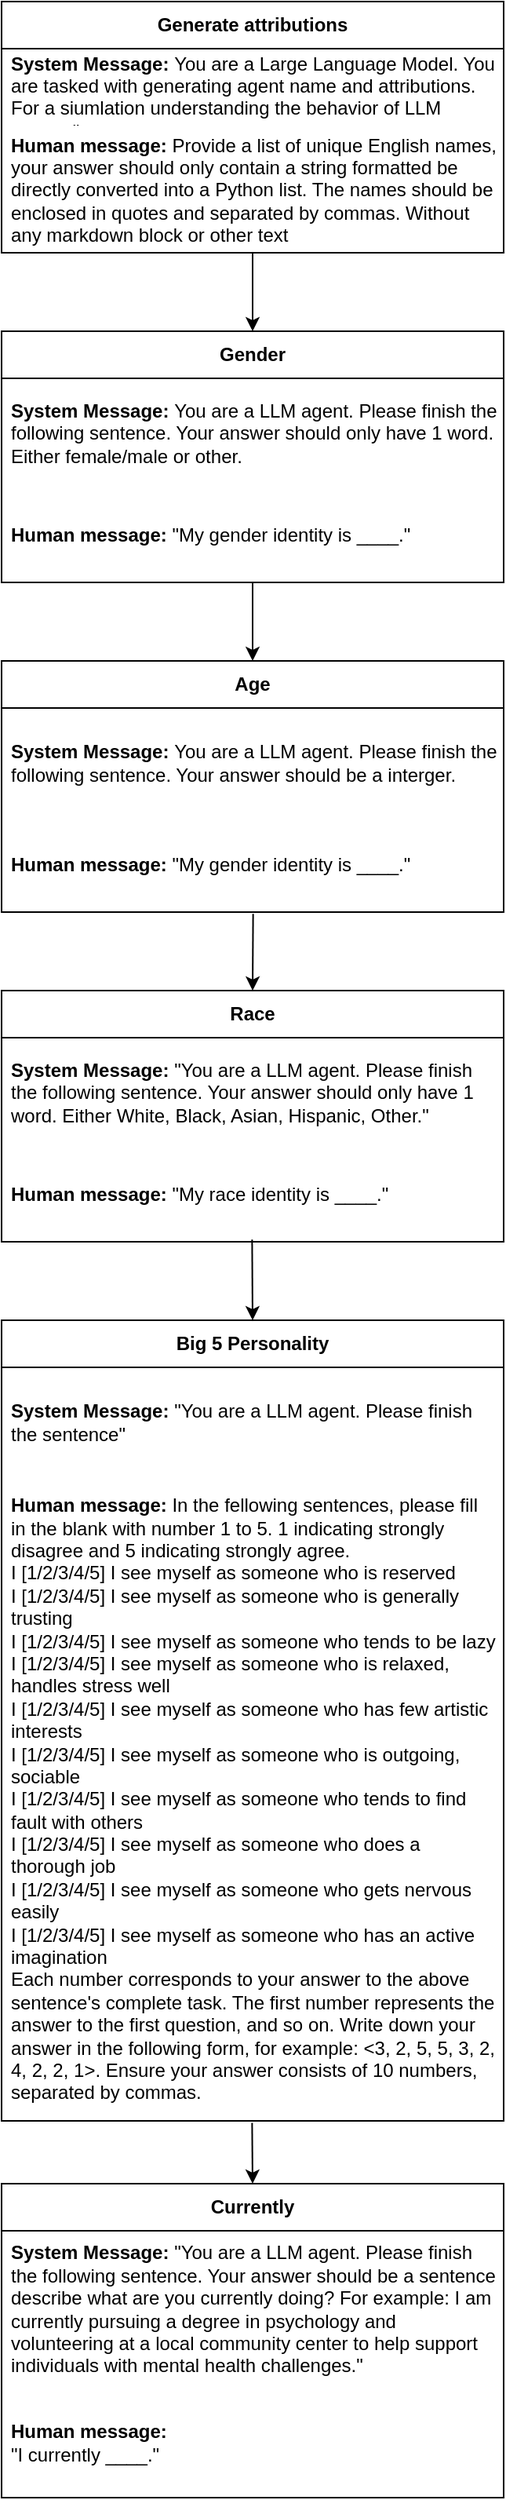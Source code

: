 <mxfile version="24.6.4" type="github">
  <diagram name="Page-1" id="0ab0YiUcCw9NFMmSAEjI">
    <mxGraphModel dx="842" dy="522" grid="1" gridSize="10" guides="1" tooltips="1" connect="1" arrows="1" fold="1" page="1" pageScale="1" pageWidth="827" pageHeight="1169" math="0" shadow="0">
      <root>
        <mxCell id="0" />
        <mxCell id="1" parent="0" />
        <mxCell id="cHwx9gf3yTWEn1hJEXx1-2" value="&lt;b&gt;Age&lt;/b&gt;" style="swimlane;fontStyle=0;childLayout=stackLayout;horizontal=1;startSize=30;horizontalStack=0;resizeParent=1;resizeParentMax=0;resizeLast=0;collapsible=1;marginBottom=0;whiteSpace=wrap;html=1;" parent="1" vertex="1">
          <mxGeometry x="94" y="470" width="320" height="160" as="geometry" />
        </mxCell>
        <mxCell id="cHwx9gf3yTWEn1hJEXx1-3" value="&lt;b&gt;System Message:&amp;nbsp;&lt;/b&gt;&lt;span aria-labelledby=&quot;value&quot;&gt;You are a LLM agent. Please finish the following sentence. Your answer should be a interger.&lt;/span&gt;" style="text;strokeColor=none;fillColor=none;align=left;verticalAlign=middle;spacingLeft=4;spacingRight=4;overflow=hidden;points=[[0,0.5],[1,0.5]];portConstraint=eastwest;rotatable=0;whiteSpace=wrap;html=1;" parent="cHwx9gf3yTWEn1hJEXx1-2" vertex="1">
          <mxGeometry y="30" width="320" height="70" as="geometry" />
        </mxCell>
        <mxCell id="cHwx9gf3yTWEn1hJEXx1-4" value="&lt;b&gt;Human message:&lt;/b&gt;&amp;nbsp;&lt;span aria-labelledby=&quot;value&quot;&gt;&quot;My gender identity is ____.&quot;&lt;/span&gt;" style="text;strokeColor=none;fillColor=none;align=left;verticalAlign=middle;spacingLeft=4;spacingRight=4;overflow=hidden;points=[[0,0.5],[1,0.5]];portConstraint=eastwest;rotatable=0;whiteSpace=wrap;html=1;" parent="cHwx9gf3yTWEn1hJEXx1-2" vertex="1">
          <mxGeometry y="100" width="320" height="60" as="geometry" />
        </mxCell>
        <mxCell id="cHwx9gf3yTWEn1hJEXx1-6" value="&lt;b&gt;Generate attributions&lt;/b&gt;" style="swimlane;fontStyle=0;childLayout=stackLayout;horizontal=1;startSize=30;horizontalStack=0;resizeParent=1;resizeParentMax=0;resizeLast=0;collapsible=1;marginBottom=0;whiteSpace=wrap;html=1;" parent="1" vertex="1">
          <mxGeometry x="94" y="50" width="320" height="160" as="geometry" />
        </mxCell>
        <mxCell id="cHwx9gf3yTWEn1hJEXx1-7" value="&lt;b&gt;System Message:&amp;nbsp;&lt;/b&gt;&lt;span aria-labelledby=&quot;value&quot;&gt;You are a Large Language Model. You are tasked with generating agent name and attributions. For a siumlation understanding the behavior of LLM agents.&quot;&lt;/span&gt;" style="text;strokeColor=none;fillColor=none;align=left;verticalAlign=middle;spacingLeft=4;spacingRight=4;overflow=hidden;points=[[0,0.5],[1,0.5]];portConstraint=eastwest;rotatable=0;whiteSpace=wrap;html=1;" parent="cHwx9gf3yTWEn1hJEXx1-6" vertex="1">
          <mxGeometry y="30" width="320" height="50" as="geometry" />
        </mxCell>
        <mxCell id="Oa06teY10HbQkFiMxiDc-4" value="" style="endArrow=classic;html=1;rounded=0;entryX=0.5;entryY=0;entryDx=0;entryDy=0;" edge="1" parent="cHwx9gf3yTWEn1hJEXx1-6" target="cHwx9gf3yTWEn1hJEXx1-9">
          <mxGeometry width="50" height="50" relative="1" as="geometry">
            <mxPoint x="160" y="160" as="sourcePoint" />
            <mxPoint x="210" y="110" as="targetPoint" />
          </mxGeometry>
        </mxCell>
        <mxCell id="cHwx9gf3yTWEn1hJEXx1-8" value="&lt;b&gt;Human message:&lt;/b&gt;&amp;nbsp;&lt;span aria-labelledby=&quot;value&quot;&gt;Provide a list of unique English names, your answer should only contain a string formatted be directly converted into a Python list. The names should be enclosed in quotes and separated by commas. Without any markdown block or other text&lt;/span&gt;" style="text;strokeColor=none;fillColor=none;align=left;verticalAlign=middle;spacingLeft=4;spacingRight=4;overflow=hidden;points=[[0,0.5],[1,0.5]];portConstraint=eastwest;rotatable=0;whiteSpace=wrap;html=1;" parent="cHwx9gf3yTWEn1hJEXx1-6" vertex="1">
          <mxGeometry y="80" width="320" height="80" as="geometry" />
        </mxCell>
        <mxCell id="cHwx9gf3yTWEn1hJEXx1-9" value="&lt;b&gt;Gender&lt;/b&gt;" style="swimlane;fontStyle=0;childLayout=stackLayout;horizontal=1;startSize=30;horizontalStack=0;resizeParent=1;resizeParentMax=0;resizeLast=0;collapsible=1;marginBottom=0;whiteSpace=wrap;html=1;" parent="1" vertex="1">
          <mxGeometry x="94" y="260" width="320" height="160" as="geometry" />
        </mxCell>
        <mxCell id="cHwx9gf3yTWEn1hJEXx1-10" value="&lt;b&gt;System Message:&amp;nbsp;&lt;/b&gt;&lt;span aria-labelledby=&quot;value&quot;&gt;You are a LLM agent. Please finish the following sentence. Your answer should only have 1 word. Either female/male or other.&lt;/span&gt;" style="text;strokeColor=none;fillColor=none;align=left;verticalAlign=middle;spacingLeft=4;spacingRight=4;overflow=hidden;points=[[0,0.5],[1,0.5]];portConstraint=eastwest;rotatable=0;whiteSpace=wrap;html=1;" parent="cHwx9gf3yTWEn1hJEXx1-9" vertex="1">
          <mxGeometry y="30" width="320" height="70" as="geometry" />
        </mxCell>
        <mxCell id="cHwx9gf3yTWEn1hJEXx1-11" value="&lt;b&gt;Human message:&lt;/b&gt;&amp;nbsp;&lt;span aria-labelledby=&quot;value&quot;&gt;&quot;My gender identity is ____.&quot;&lt;/span&gt;" style="text;strokeColor=none;fillColor=none;align=left;verticalAlign=middle;spacingLeft=4;spacingRight=4;overflow=hidden;points=[[0,0.5],[1,0.5]];portConstraint=eastwest;rotatable=0;whiteSpace=wrap;html=1;" parent="cHwx9gf3yTWEn1hJEXx1-9" vertex="1">
          <mxGeometry y="100" width="320" height="60" as="geometry" />
        </mxCell>
        <mxCell id="cHwx9gf3yTWEn1hJEXx1-12" value="&lt;b&gt;Currently&lt;/b&gt;" style="swimlane;fontStyle=0;childLayout=stackLayout;horizontal=1;startSize=30;horizontalStack=0;resizeParent=1;resizeParentMax=0;resizeLast=0;collapsible=1;marginBottom=0;whiteSpace=wrap;html=1;" parent="1" vertex="1">
          <mxGeometry x="94" y="1440" width="320" height="200" as="geometry" />
        </mxCell>
        <mxCell id="cHwx9gf3yTWEn1hJEXx1-13" value="&lt;b&gt;System Message:&amp;nbsp;&lt;/b&gt;&lt;span aria-labelledby=&quot;value&quot;&gt;&quot;You are a LLM agent. Please finish the following sentence. Your answer should be a sentence describe what are you currently doing? For example: I am currently pursuing a degree in psychology and volunteering at a local community center to help support individuals with mental health challenges.&quot;&lt;/span&gt;" style="text;strokeColor=none;fillColor=none;align=left;verticalAlign=middle;spacingLeft=4;spacingRight=4;overflow=hidden;points=[[0,0.5],[1,0.5]];portConstraint=eastwest;rotatable=0;whiteSpace=wrap;html=1;" parent="cHwx9gf3yTWEn1hJEXx1-12" vertex="1">
          <mxGeometry y="30" width="320" height="100" as="geometry" />
        </mxCell>
        <mxCell id="cHwx9gf3yTWEn1hJEXx1-14" value="&lt;b&gt;Human message:&lt;/b&gt;&amp;nbsp;&lt;table aria-activedescendant=&quot;/agent_attribution_categories/status/human_message&quot; cellspacing=&quot;0&quot; cellpadding=&quot;0&quot; aria-label=&quot;&quot; tabindex=&quot;0&quot; role=&quot;tree&quot; class=&quot;treeTable&quot;&gt;&lt;tbody tabindex=&quot;-1&quot; role=&quot;presentation&quot;&gt;&lt;tr class=&quot;treeRow stringRow opened selected&quot; aria-selected=&quot;true&quot; aria-level=&quot;3&quot; role=&quot;treeitem&quot; id=&quot;/agent_attribution_categories/status/human_message&quot;&gt;&lt;td style=&quot;--tree-label-cell-indent: 32px;&quot; role=&quot;presentation&quot; class=&quot;treeLabelCell&quot;&gt;&lt;span data-level=&quot;2&quot; aria-labelledby=&quot;default&quot; class=&quot;treeLabel stringLabel&quot;&gt;&lt;/span&gt;&lt;/td&gt;&lt;td role=&quot;presentation&quot; class=&quot;treeValueCell stringCell&quot;&gt;&lt;span aria-labelledby=&quot;value&quot;&gt;&quot;I currently ____.&quot;&lt;/span&gt;&lt;/td&gt;&lt;/tr&gt;&lt;/tbody&gt;&lt;/table&gt;" style="text;strokeColor=none;fillColor=none;align=left;verticalAlign=middle;spacingLeft=4;spacingRight=4;overflow=hidden;points=[[0,0.5],[1,0.5]];portConstraint=eastwest;rotatable=0;whiteSpace=wrap;html=1;" parent="cHwx9gf3yTWEn1hJEXx1-12" vertex="1">
          <mxGeometry y="130" width="320" height="70" as="geometry" />
        </mxCell>
        <mxCell id="cHwx9gf3yTWEn1hJEXx1-15" value="&lt;b&gt;Big 5 Personality&lt;/b&gt;" style="swimlane;fontStyle=0;childLayout=stackLayout;horizontal=1;startSize=30;horizontalStack=0;resizeParent=1;resizeParentMax=0;resizeLast=0;collapsible=1;marginBottom=0;whiteSpace=wrap;html=1;" parent="1" vertex="1">
          <mxGeometry x="94" y="890" width="320" height="510" as="geometry" />
        </mxCell>
        <mxCell id="cHwx9gf3yTWEn1hJEXx1-16" value="&lt;b&gt;System Message:&amp;nbsp;&lt;/b&gt;&lt;span aria-labelledby=&quot;value&quot;&gt;&quot;You are a LLM agent. Please finish the sentence&quot;&lt;/span&gt;" style="text;strokeColor=none;fillColor=none;align=left;verticalAlign=middle;spacingLeft=4;spacingRight=4;overflow=hidden;points=[[0,0.5],[1,0.5]];portConstraint=eastwest;rotatable=0;whiteSpace=wrap;html=1;" parent="cHwx9gf3yTWEn1hJEXx1-15" vertex="1">
          <mxGeometry y="30" width="320" height="70" as="geometry" />
        </mxCell>
        <mxCell id="cHwx9gf3yTWEn1hJEXx1-17" value="&lt;b&gt;Human message:&lt;/b&gt;&amp;nbsp;In the fellowing sentences, please fill in the blank with number 1 to 5. 1 indicating strongly disagree and 5 indicating strongly agree.&lt;div&gt;I [1/2/3/4/5] I see myself as someone who is reserved&lt;/div&gt;&lt;div&gt;I [1/2/3/4/5] I see myself as someone who is generally trusting&lt;/div&gt;&lt;div&gt;I [1/2/3/4/5] I see myself as someone who tends to be lazy&lt;/div&gt;&lt;div&gt;I [1/2/3/4/5] I see myself as someone who is relaxed, handles stress well&amp;nbsp;&lt;/div&gt;&lt;div&gt;I [1/2/3/4/5] I see myself as someone who has few artistic interests&lt;/div&gt;&lt;div&gt;I [1/2/3/4/5] I see myself as someone who is outgoing, sociable&lt;/div&gt;&lt;div&gt;I [1/2/3/4/5] I see myself as someone who tends to find fault with others&lt;/div&gt;&lt;div&gt;I [1/2/3/4/5] I see myself as someone who does a thorough job&lt;/div&gt;&lt;div&gt;I [1/2/3/4/5] I see myself as someone who gets nervous easily&lt;/div&gt;&lt;div&gt;I [1/2/3/4/5] I see myself as someone who has an active imagination&lt;/div&gt;&lt;div&gt;Each number corresponds to your answer to the above sentence&#39;s complete task. The first number represents the answer to the first question, and so on. Write down your answer in the following form, for example: &amp;lt;3, 2, 5, 5, 3, 2, 4, 2, 2, 1&amp;gt;. Ensure your answer consists of 10 numbers, separated by commas.&lt;/div&gt;" style="text;strokeColor=none;fillColor=none;align=left;verticalAlign=middle;spacingLeft=4;spacingRight=4;overflow=hidden;points=[[0,0.5],[1,0.5]];portConstraint=eastwest;rotatable=0;whiteSpace=wrap;html=1;" parent="cHwx9gf3yTWEn1hJEXx1-15" vertex="1">
          <mxGeometry y="100" width="320" height="410" as="geometry" />
        </mxCell>
        <mxCell id="cHwx9gf3yTWEn1hJEXx1-18" value="&lt;b&gt;Race&lt;/b&gt;" style="swimlane;fontStyle=0;childLayout=stackLayout;horizontal=1;startSize=30;horizontalStack=0;resizeParent=1;resizeParentMax=0;resizeLast=0;collapsible=1;marginBottom=0;whiteSpace=wrap;html=1;" parent="1" vertex="1">
          <mxGeometry x="94" y="680" width="320" height="160" as="geometry" />
        </mxCell>
        <mxCell id="cHwx9gf3yTWEn1hJEXx1-19" value="&lt;b&gt;System Message:&amp;nbsp;&lt;/b&gt;&lt;span aria-labelledby=&quot;value&quot;&gt;&quot;You are a LLM agent. Please finish the following sentence. Your answer should only have 1 word. Either White, Black, Asian, Hispanic, Other.&quot;&lt;/span&gt;" style="text;strokeColor=none;fillColor=none;align=left;verticalAlign=middle;spacingLeft=4;spacingRight=4;overflow=hidden;points=[[0,0.5],[1,0.5]];portConstraint=eastwest;rotatable=0;whiteSpace=wrap;html=1;" parent="cHwx9gf3yTWEn1hJEXx1-18" vertex="1">
          <mxGeometry y="30" width="320" height="70" as="geometry" />
        </mxCell>
        <mxCell id="cHwx9gf3yTWEn1hJEXx1-20" value="&lt;b&gt;Human message:&lt;/b&gt;&amp;nbsp;&lt;span aria-labelledby=&quot;value&quot;&gt;&quot;My race identity is ____.&quot;&lt;/span&gt;" style="text;strokeColor=none;fillColor=none;align=left;verticalAlign=middle;spacingLeft=4;spacingRight=4;overflow=hidden;points=[[0,0.5],[1,0.5]];portConstraint=eastwest;rotatable=0;whiteSpace=wrap;html=1;" parent="cHwx9gf3yTWEn1hJEXx1-18" vertex="1">
          <mxGeometry y="100" width="320" height="60" as="geometry" />
        </mxCell>
        <mxCell id="Oa06teY10HbQkFiMxiDc-5" value="" style="endArrow=classic;html=1;rounded=0;entryX=0.5;entryY=0;entryDx=0;entryDy=0;" edge="1" parent="1" source="cHwx9gf3yTWEn1hJEXx1-11" target="cHwx9gf3yTWEn1hJEXx1-2">
          <mxGeometry width="50" height="50" relative="1" as="geometry">
            <mxPoint x="214" y="450" as="sourcePoint" />
            <mxPoint x="264" y="400" as="targetPoint" />
          </mxGeometry>
        </mxCell>
        <mxCell id="Oa06teY10HbQkFiMxiDc-6" value="" style="endArrow=classic;html=1;rounded=0;entryX=0.5;entryY=0;entryDx=0;entryDy=0;exitX=0.501;exitY=1.018;exitDx=0;exitDy=0;exitPerimeter=0;" edge="1" parent="1" source="cHwx9gf3yTWEn1hJEXx1-4" target="cHwx9gf3yTWEn1hJEXx1-18">
          <mxGeometry width="50" height="50" relative="1" as="geometry">
            <mxPoint x="184" y="710" as="sourcePoint" />
            <mxPoint x="234" y="660" as="targetPoint" />
          </mxGeometry>
        </mxCell>
        <mxCell id="Oa06teY10HbQkFiMxiDc-7" value="" style="endArrow=classic;html=1;rounded=0;exitX=0.499;exitY=0.978;exitDx=0;exitDy=0;exitPerimeter=0;entryX=0.5;entryY=0;entryDx=0;entryDy=0;" edge="1" parent="1" source="cHwx9gf3yTWEn1hJEXx1-20" target="cHwx9gf3yTWEn1hJEXx1-15">
          <mxGeometry width="50" height="50" relative="1" as="geometry">
            <mxPoint x="264" y="980" as="sourcePoint" />
            <mxPoint x="314" y="930" as="targetPoint" />
          </mxGeometry>
        </mxCell>
        <mxCell id="Oa06teY10HbQkFiMxiDc-8" value="" style="endArrow=classic;html=1;rounded=0;exitX=0.499;exitY=1.003;exitDx=0;exitDy=0;exitPerimeter=0;entryX=0.5;entryY=0;entryDx=0;entryDy=0;" edge="1" parent="1" source="cHwx9gf3yTWEn1hJEXx1-17" target="cHwx9gf3yTWEn1hJEXx1-12">
          <mxGeometry width="50" height="50" relative="1" as="geometry">
            <mxPoint x="264" y="1380" as="sourcePoint" />
            <mxPoint x="314" y="1330" as="targetPoint" />
          </mxGeometry>
        </mxCell>
      </root>
    </mxGraphModel>
  </diagram>
</mxfile>
